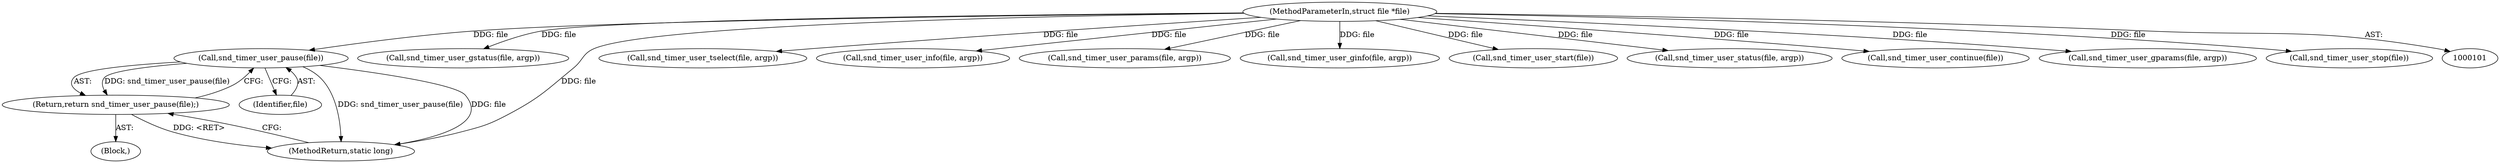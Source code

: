 digraph "0_linux_af368027a49a751d6ff4ee9e3f9961f35bb4fede@pointer" {
"1000240" [label="(Call,snd_timer_user_pause(file))"];
"1000102" [label="(MethodParameterIn,struct file *file)"];
"1000239" [label="(Return,return snd_timer_user_pause(file);)"];
"1000241" [label="(Identifier,file)"];
"1000199" [label="(Call,snd_timer_user_gstatus(file, argp))"];
"1000245" [label="(MethodReturn,static long)"];
"1000204" [label="(Call,snd_timer_user_tselect(file, argp))"];
"1000124" [label="(Block,)"];
"1000209" [label="(Call,snd_timer_user_info(file, argp))"];
"1000240" [label="(Call,snd_timer_user_pause(file))"];
"1000214" [label="(Call,snd_timer_user_params(file, argp))"];
"1000239" [label="(Return,return snd_timer_user_pause(file);)"];
"1000189" [label="(Call,snd_timer_user_ginfo(file, argp))"];
"1000225" [label="(Call,snd_timer_user_start(file))"];
"1000219" [label="(Call,snd_timer_user_status(file, argp))"];
"1000235" [label="(Call,snd_timer_user_continue(file))"];
"1000194" [label="(Call,snd_timer_user_gparams(file, argp))"];
"1000230" [label="(Call,snd_timer_user_stop(file))"];
"1000102" [label="(MethodParameterIn,struct file *file)"];
"1000240" -> "1000239"  [label="AST: "];
"1000240" -> "1000241"  [label="CFG: "];
"1000241" -> "1000240"  [label="AST: "];
"1000239" -> "1000240"  [label="CFG: "];
"1000240" -> "1000245"  [label="DDG: snd_timer_user_pause(file)"];
"1000240" -> "1000245"  [label="DDG: file"];
"1000240" -> "1000239"  [label="DDG: snd_timer_user_pause(file)"];
"1000102" -> "1000240"  [label="DDG: file"];
"1000102" -> "1000101"  [label="AST: "];
"1000102" -> "1000245"  [label="DDG: file"];
"1000102" -> "1000189"  [label="DDG: file"];
"1000102" -> "1000194"  [label="DDG: file"];
"1000102" -> "1000199"  [label="DDG: file"];
"1000102" -> "1000204"  [label="DDG: file"];
"1000102" -> "1000209"  [label="DDG: file"];
"1000102" -> "1000214"  [label="DDG: file"];
"1000102" -> "1000219"  [label="DDG: file"];
"1000102" -> "1000225"  [label="DDG: file"];
"1000102" -> "1000230"  [label="DDG: file"];
"1000102" -> "1000235"  [label="DDG: file"];
"1000239" -> "1000124"  [label="AST: "];
"1000245" -> "1000239"  [label="CFG: "];
"1000239" -> "1000245"  [label="DDG: <RET>"];
}
